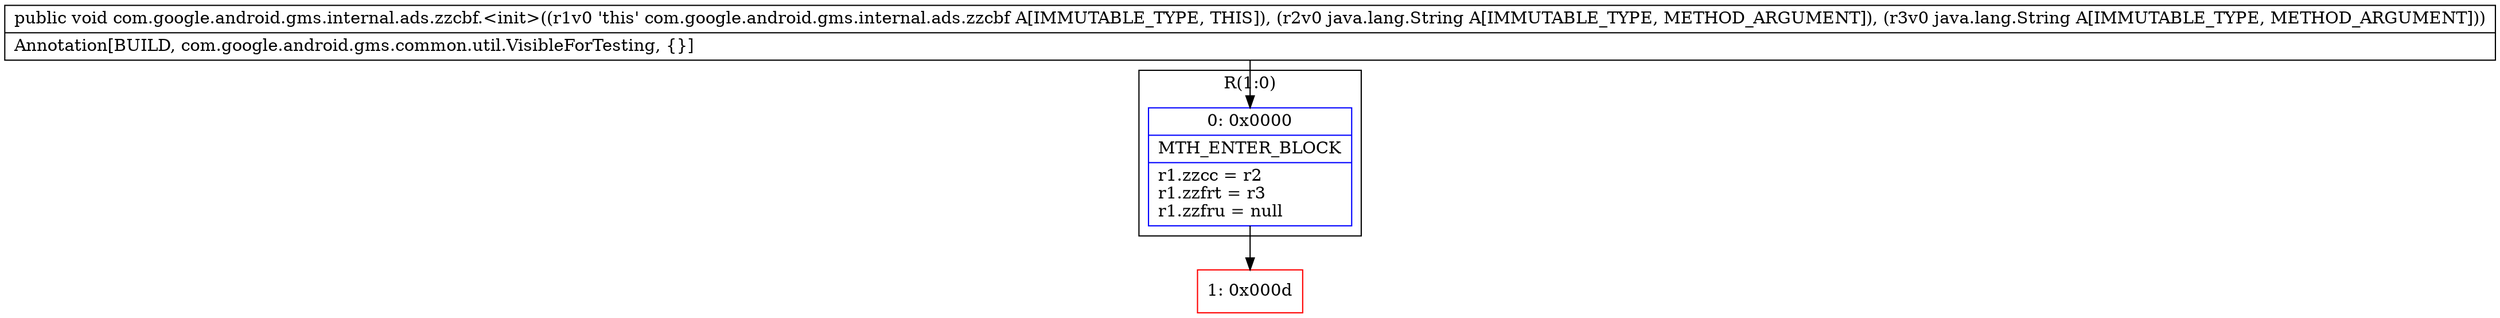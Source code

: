 digraph "CFG forcom.google.android.gms.internal.ads.zzcbf.\<init\>(Ljava\/lang\/String;Ljava\/lang\/String;)V" {
subgraph cluster_Region_330560089 {
label = "R(1:0)";
node [shape=record,color=blue];
Node_0 [shape=record,label="{0\:\ 0x0000|MTH_ENTER_BLOCK\l|r1.zzcc = r2\lr1.zzfrt = r3\lr1.zzfru = null\l}"];
}
Node_1 [shape=record,color=red,label="{1\:\ 0x000d}"];
MethodNode[shape=record,label="{public void com.google.android.gms.internal.ads.zzcbf.\<init\>((r1v0 'this' com.google.android.gms.internal.ads.zzcbf A[IMMUTABLE_TYPE, THIS]), (r2v0 java.lang.String A[IMMUTABLE_TYPE, METHOD_ARGUMENT]), (r3v0 java.lang.String A[IMMUTABLE_TYPE, METHOD_ARGUMENT]))  | Annotation[BUILD, com.google.android.gms.common.util.VisibleForTesting, \{\}]\l}"];
MethodNode -> Node_0;
Node_0 -> Node_1;
}

